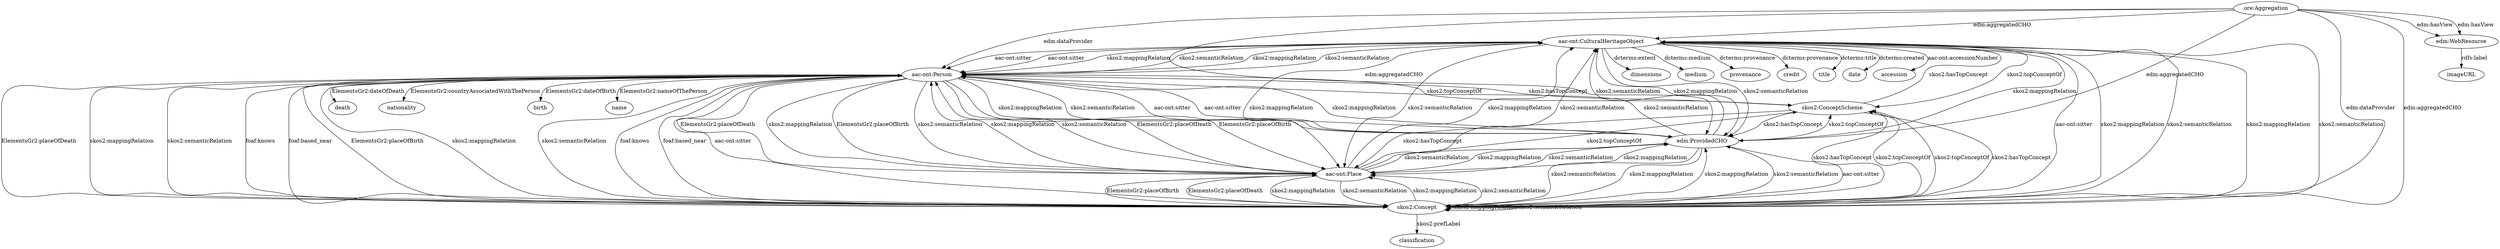 digraph {
  dimensions [type=attribute_name,label=dimensions]
  "aac-ont:CulturalHeritageObject1" [type=class_uri,label="aac-ont:CulturalHeritageObject"]
  medium [type=attribute_name,label=medium]
  provenance [type=attribute_name,label=provenance]
  name [type=attribute_name,label=name]
  "aac-ont:Person1" [type=class_uri,label="aac-ont:Person"]
  credit [type=attribute_name,label=credit]
  death [type=attribute_name,label=death]
  classification [type=attribute_name,label=classification]
  "skos2:Concept1" [type=class_uri,label="skos2:Concept"]
  title [type=attribute_name,label=title]
  date [type=attribute_name,label=date]
  imageURL [type=attribute_name,label=imageURL]
  "edm:WebResource1" [type=class_uri,label="edm:WebResource"]
  nationality [type=attribute_name,label=nationality]
  birth [type=attribute_name,label=birth]
  accession [type=attribute_name,label=accession]
  "aac-ont:Place" [type=class_uri,label="aac-ont:Place"]
  "edm:ProvidedCHO" [type=class_uri,label="edm:ProvidedCHO"]
  "skos2:ConceptScheme" [type=class_uri,label="skos2:ConceptScheme"]
  "ore:Aggregation" [type=class_uri,label="ore:Aggregation"]
  "aac-ont:CulturalHeritageObject1" -> dimensions [label="dcterms:extent",type=st_property_uri]
  "aac-ont:CulturalHeritageObject1" -> medium [label="dcterms:medium",type=st_property_uri]
  "aac-ont:CulturalHeritageObject1" -> provenance [label="dcterms:provenance",type=st_property_uri]
  "aac-ont:Person1" -> name [label="ElementsGr2:nameOfThePerson",type=st_property_uri]
  "aac-ont:CulturalHeritageObject1" -> credit [label="dcterms:provenance",type=st_property_uri]
  "aac-ont:Person1" -> death [label="ElementsGr2:dateOfDeath",type=st_property_uri]
  "skos2:Concept1" -> classification [label="skos2:prefLabel",type=st_property_uri]
  "aac-ont:CulturalHeritageObject1" -> title [label="dcterms:title",type=st_property_uri]
  "aac-ont:CulturalHeritageObject1" -> date [label="dcterms:created",type=st_property_uri]
  "edm:WebResource1" -> imageURL [label="rdfs:label",type=st_property_uri]
  "aac-ont:Person1" -> nationality [label="ElementsGr2:countryAssociatedWithThePerson",type=st_property_uri]
  "aac-ont:Person1" -> birth [label="ElementsGr2:dateOfBirth",type=st_property_uri]
  "aac-ont:CulturalHeritageObject1" -> accession [label="aac-ont:accessionNumber",type=st_property_uri]
  "aac-ont:CulturalHeritageObject1" -> "aac-ont:Person1" [label="aac-ont:sitter",type=direct_property_uri,weight=1]
  "aac-ont:Person1" -> "aac-ont:Place" [label="ElementsGr2:placeOfBirth",type=direct_property_uri,weight=1]
  "aac-ont:Person1" -> "aac-ont:Place" [label="ElementsGr2:placeOfDeath",type=direct_property_uri,weight=1]
  "edm:ProvidedCHO" -> "aac-ont:Person1" [label="aac-ont:sitter",type=direct_property_uri,weight=1]
  "skos2:Concept1" -> "skos2:Concept1" [label="skos2:mappingRelation",type=direct_property_uri,weight=1]
  "skos2:Concept1" -> "skos2:Concept1" [label="skos2:semanticRelation",type=direct_property_uri,weight=1]
  "skos2:Concept1" -> "skos2:ConceptScheme" [label="skos2:topConceptOf",type=direct_property_uri,weight=1]
  "skos2:ConceptScheme" -> "skos2:Concept1" [label="skos2:hasTopConcept",type=direct_property_uri,weight=1]
  "ore:Aggregation" -> "edm:WebResource1" [label="edm:hasView",type=direct_property_uri,weight=1]
  "ore:Aggregation" -> "edm:ProvidedCHO" [label="edm:aggregatedCHO",type=direct_property_uri,weight=1]
  "aac-ont:CulturalHeritageObject1" -> "aac-ont:Person1" [label="aac-ont:sitter",type=inherited,weight=4]
  "aac-ont:CulturalHeritageObject1" -> "aac-ont:Person1" [label="skos2:mappingRelation",type=inherited,weight=4]
  "aac-ont:CulturalHeritageObject1" -> "aac-ont:Person1" [label="skos2:semanticRelation",type=inherited,weight=4]
  "aac-ont:CulturalHeritageObject1" -> "skos2:Concept1" [label="aac-ont:sitter",type=inherited,weight=4]
  "aac-ont:CulturalHeritageObject1" -> "skos2:Concept1" [label="skos2:mappingRelation",type=inherited,weight=4]
  "aac-ont:CulturalHeritageObject1" -> "skos2:Concept1" [label="skos2:semanticRelation",type=inherited,weight=4]
  "aac-ont:CulturalHeritageObject1" -> "aac-ont:Place" [label="skos2:mappingRelation",type=inherited,weight=4]
  "aac-ont:CulturalHeritageObject1" -> "aac-ont:Place" [label="skos2:semanticRelation",type=inherited,weight=4]
  "aac-ont:CulturalHeritageObject1" -> "edm:ProvidedCHO" [label="skos2:mappingRelation",type=inherited,weight=4]
  "aac-ont:CulturalHeritageObject1" -> "edm:ProvidedCHO" [label="skos2:semanticRelation",type=inherited,weight=4]
  "aac-ont:CulturalHeritageObject1" -> "skos2:ConceptScheme" [label="skos2:topConceptOf",type=inherited,weight=4]
  "aac-ont:Person1" -> "aac-ont:CulturalHeritageObject1" [label="skos2:mappingRelation",type=inherited,weight=4]
  "aac-ont:Person1" -> "aac-ont:CulturalHeritageObject1" [label="skos2:semanticRelation",type=inherited,weight=4]
  "aac-ont:Person1" -> "skos2:Concept1" [label="ElementsGr2:placeOfBirth",type=inherited,weight=4]
  "aac-ont:Person1" -> "skos2:Concept1" [label="ElementsGr2:placeOfDeath",type=inherited,weight=4]
  "aac-ont:Person1" -> "skos2:Concept1" [label="skos2:mappingRelation",type=inherited,weight=4]
  "aac-ont:Person1" -> "skos2:Concept1" [label="skos2:semanticRelation",type=inherited,weight=4]
  "aac-ont:Person1" -> "skos2:Concept1" [label="foaf:knows",type=inherited,weight=4]
  "aac-ont:Person1" -> "skos2:Concept1" [label="foaf:based_near",type=inherited,weight=4]
  "aac-ont:Person1" -> "aac-ont:Place" [label="ElementsGr2:placeOfBirth",type=inherited,weight=4]
  "aac-ont:Person1" -> "aac-ont:Place" [label="ElementsGr2:placeOfDeath",type=inherited,weight=4]
  "aac-ont:Person1" -> "aac-ont:Place" [label="skos2:mappingRelation",type=inherited,weight=4]
  "aac-ont:Person1" -> "aac-ont:Place" [label="skos2:semanticRelation",type=inherited,weight=4]
  "aac-ont:Person1" -> "edm:ProvidedCHO" [label="skos2:mappingRelation",type=inherited,weight=4]
  "aac-ont:Person1" -> "edm:ProvidedCHO" [label="skos2:semanticRelation",type=inherited,weight=4]
  "aac-ont:Person1" -> "skos2:ConceptScheme" [label="skos2:topConceptOf",type=inherited,weight=4]
  "skos2:Concept1" -> "aac-ont:CulturalHeritageObject1" [label="skos2:mappingRelation",type=inherited,weight=4]
  "skos2:Concept1" -> "aac-ont:CulturalHeritageObject1" [label="skos2:semanticRelation",type=inherited,weight=4]
  "skos2:Concept1" -> "aac-ont:Person1" [label="skos2:mappingRelation",type=inherited,weight=4]
  "skos2:Concept1" -> "aac-ont:Person1" [label="skos2:semanticRelation",type=inherited,weight=4]
  "skos2:Concept1" -> "aac-ont:Person1" [label="foaf:knows",type=inherited,weight=4]
  "skos2:Concept1" -> "aac-ont:Person1" [label="foaf:based_near",type=inherited,weight=4]
  "skos2:Concept1" -> "aac-ont:Person1" [label="aac-ont:sitter",type=inherited,weight=4]
  "skos2:Concept1" -> "aac-ont:Place" [label="skos2:mappingRelation",type=inherited,weight=4]
  "skos2:Concept1" -> "aac-ont:Place" [label="skos2:semanticRelation",type=inherited,weight=4]
  "skos2:Concept1" -> "aac-ont:Place" [label="ElementsGr2:placeOfBirth",type=inherited,weight=4]
  "skos2:Concept1" -> "aac-ont:Place" [label="ElementsGr2:placeOfDeath",type=inherited,weight=4]
  "skos2:Concept1" -> "edm:ProvidedCHO" [label="skos2:mappingRelation",type=inherited,weight=4]
  "skos2:Concept1" -> "edm:ProvidedCHO" [label="skos2:semanticRelation",type=inherited,weight=4]
  "skos2:Concept1" -> "skos2:ConceptScheme" [label="skos2:topConceptOf",type=inherited,weight=4]
  "aac-ont:Place" -> "aac-ont:CulturalHeritageObject1" [label="skos2:mappingRelation",type=inherited,weight=4]
  "aac-ont:Place" -> "aac-ont:CulturalHeritageObject1" [label="skos2:semanticRelation",type=inherited,weight=4]
  "aac-ont:Place" -> "aac-ont:Person1" [label="skos2:mappingRelation",type=inherited,weight=4]
  "aac-ont:Place" -> "aac-ont:Person1" [label="skos2:semanticRelation",type=inherited,weight=4]
  "aac-ont:Place" -> "skos2:Concept1" [label="skos2:mappingRelation",type=inherited,weight=4]
  "aac-ont:Place" -> "skos2:Concept1" [label="skos2:semanticRelation",type=inherited,weight=4]
  "aac-ont:Place" -> "edm:ProvidedCHO" [label="skos2:mappingRelation",type=inherited,weight=4]
  "aac-ont:Place" -> "edm:ProvidedCHO" [label="skos2:semanticRelation",type=inherited,weight=4]
  "aac-ont:Place" -> "skos2:ConceptScheme" [label="skos2:topConceptOf",type=inherited,weight=4]
  "edm:ProvidedCHO" -> "aac-ont:CulturalHeritageObject1" [label="skos2:mappingRelation",type=inherited,weight=4]
  "edm:ProvidedCHO" -> "aac-ont:CulturalHeritageObject1" [label="skos2:semanticRelation",type=inherited,weight=4]
  "edm:ProvidedCHO" -> "aac-ont:Person1" [label="aac-ont:sitter",type=inherited,weight=4]
  "edm:ProvidedCHO" -> "aac-ont:Person1" [label="skos2:mappingRelation",type=inherited,weight=4]
  "edm:ProvidedCHO" -> "aac-ont:Person1" [label="skos2:semanticRelation",type=inherited,weight=4]
  "edm:ProvidedCHO" -> "skos2:Concept1" [label="aac-ont:sitter",type=inherited,weight=4]
  "edm:ProvidedCHO" -> "skos2:Concept1" [label="skos2:mappingRelation",type=inherited,weight=4]
  "edm:ProvidedCHO" -> "skos2:Concept1" [label="skos2:semanticRelation",type=inherited,weight=4]
  "edm:ProvidedCHO" -> "aac-ont:Place" [label="skos2:mappingRelation",type=inherited,weight=4]
  "edm:ProvidedCHO" -> "aac-ont:Place" [label="skos2:semanticRelation",type=inherited,weight=4]
  "edm:ProvidedCHO" -> "skos2:ConceptScheme" [label="skos2:topConceptOf",type=inherited,weight=4]
  "skos2:ConceptScheme" -> "aac-ont:CulturalHeritageObject1" [label="skos2:hasTopConcept",type=inherited,weight=4]
  "skos2:ConceptScheme" -> "aac-ont:Person1" [label="skos2:hasTopConcept",type=inherited,weight=4]
  "skos2:ConceptScheme" -> "skos2:Concept1" [label="skos2:hasTopConcept",type=inherited,weight=4]
  "skos2:ConceptScheme" -> "aac-ont:Place" [label="skos2:hasTopConcept",type=inherited,weight=4]
  "skos2:ConceptScheme" -> "edm:ProvidedCHO" [label="skos2:hasTopConcept",type=inherited,weight=4]
  "ore:Aggregation" -> "aac-ont:CulturalHeritageObject1" [label="edm:aggregatedCHO",type=inherited,weight=4]
  "ore:Aggregation" -> "aac-ont:Person1" [label="edm:dataProvider",type=inherited,weight=4]
  "ore:Aggregation" -> "skos2:Concept1" [label="edm:dataProvider",type=inherited,weight=4]
  "ore:Aggregation" -> "skos2:Concept1" [label="edm:aggregatedCHO",type=inherited,weight=4]
  "ore:Aggregation" -> "edm:WebResource1" [label="edm:hasView",type=inherited,weight=4]
  "ore:Aggregation" -> "edm:ProvidedCHO" [label="edm:aggregatedCHO",type=inherited,weight=4]
}
